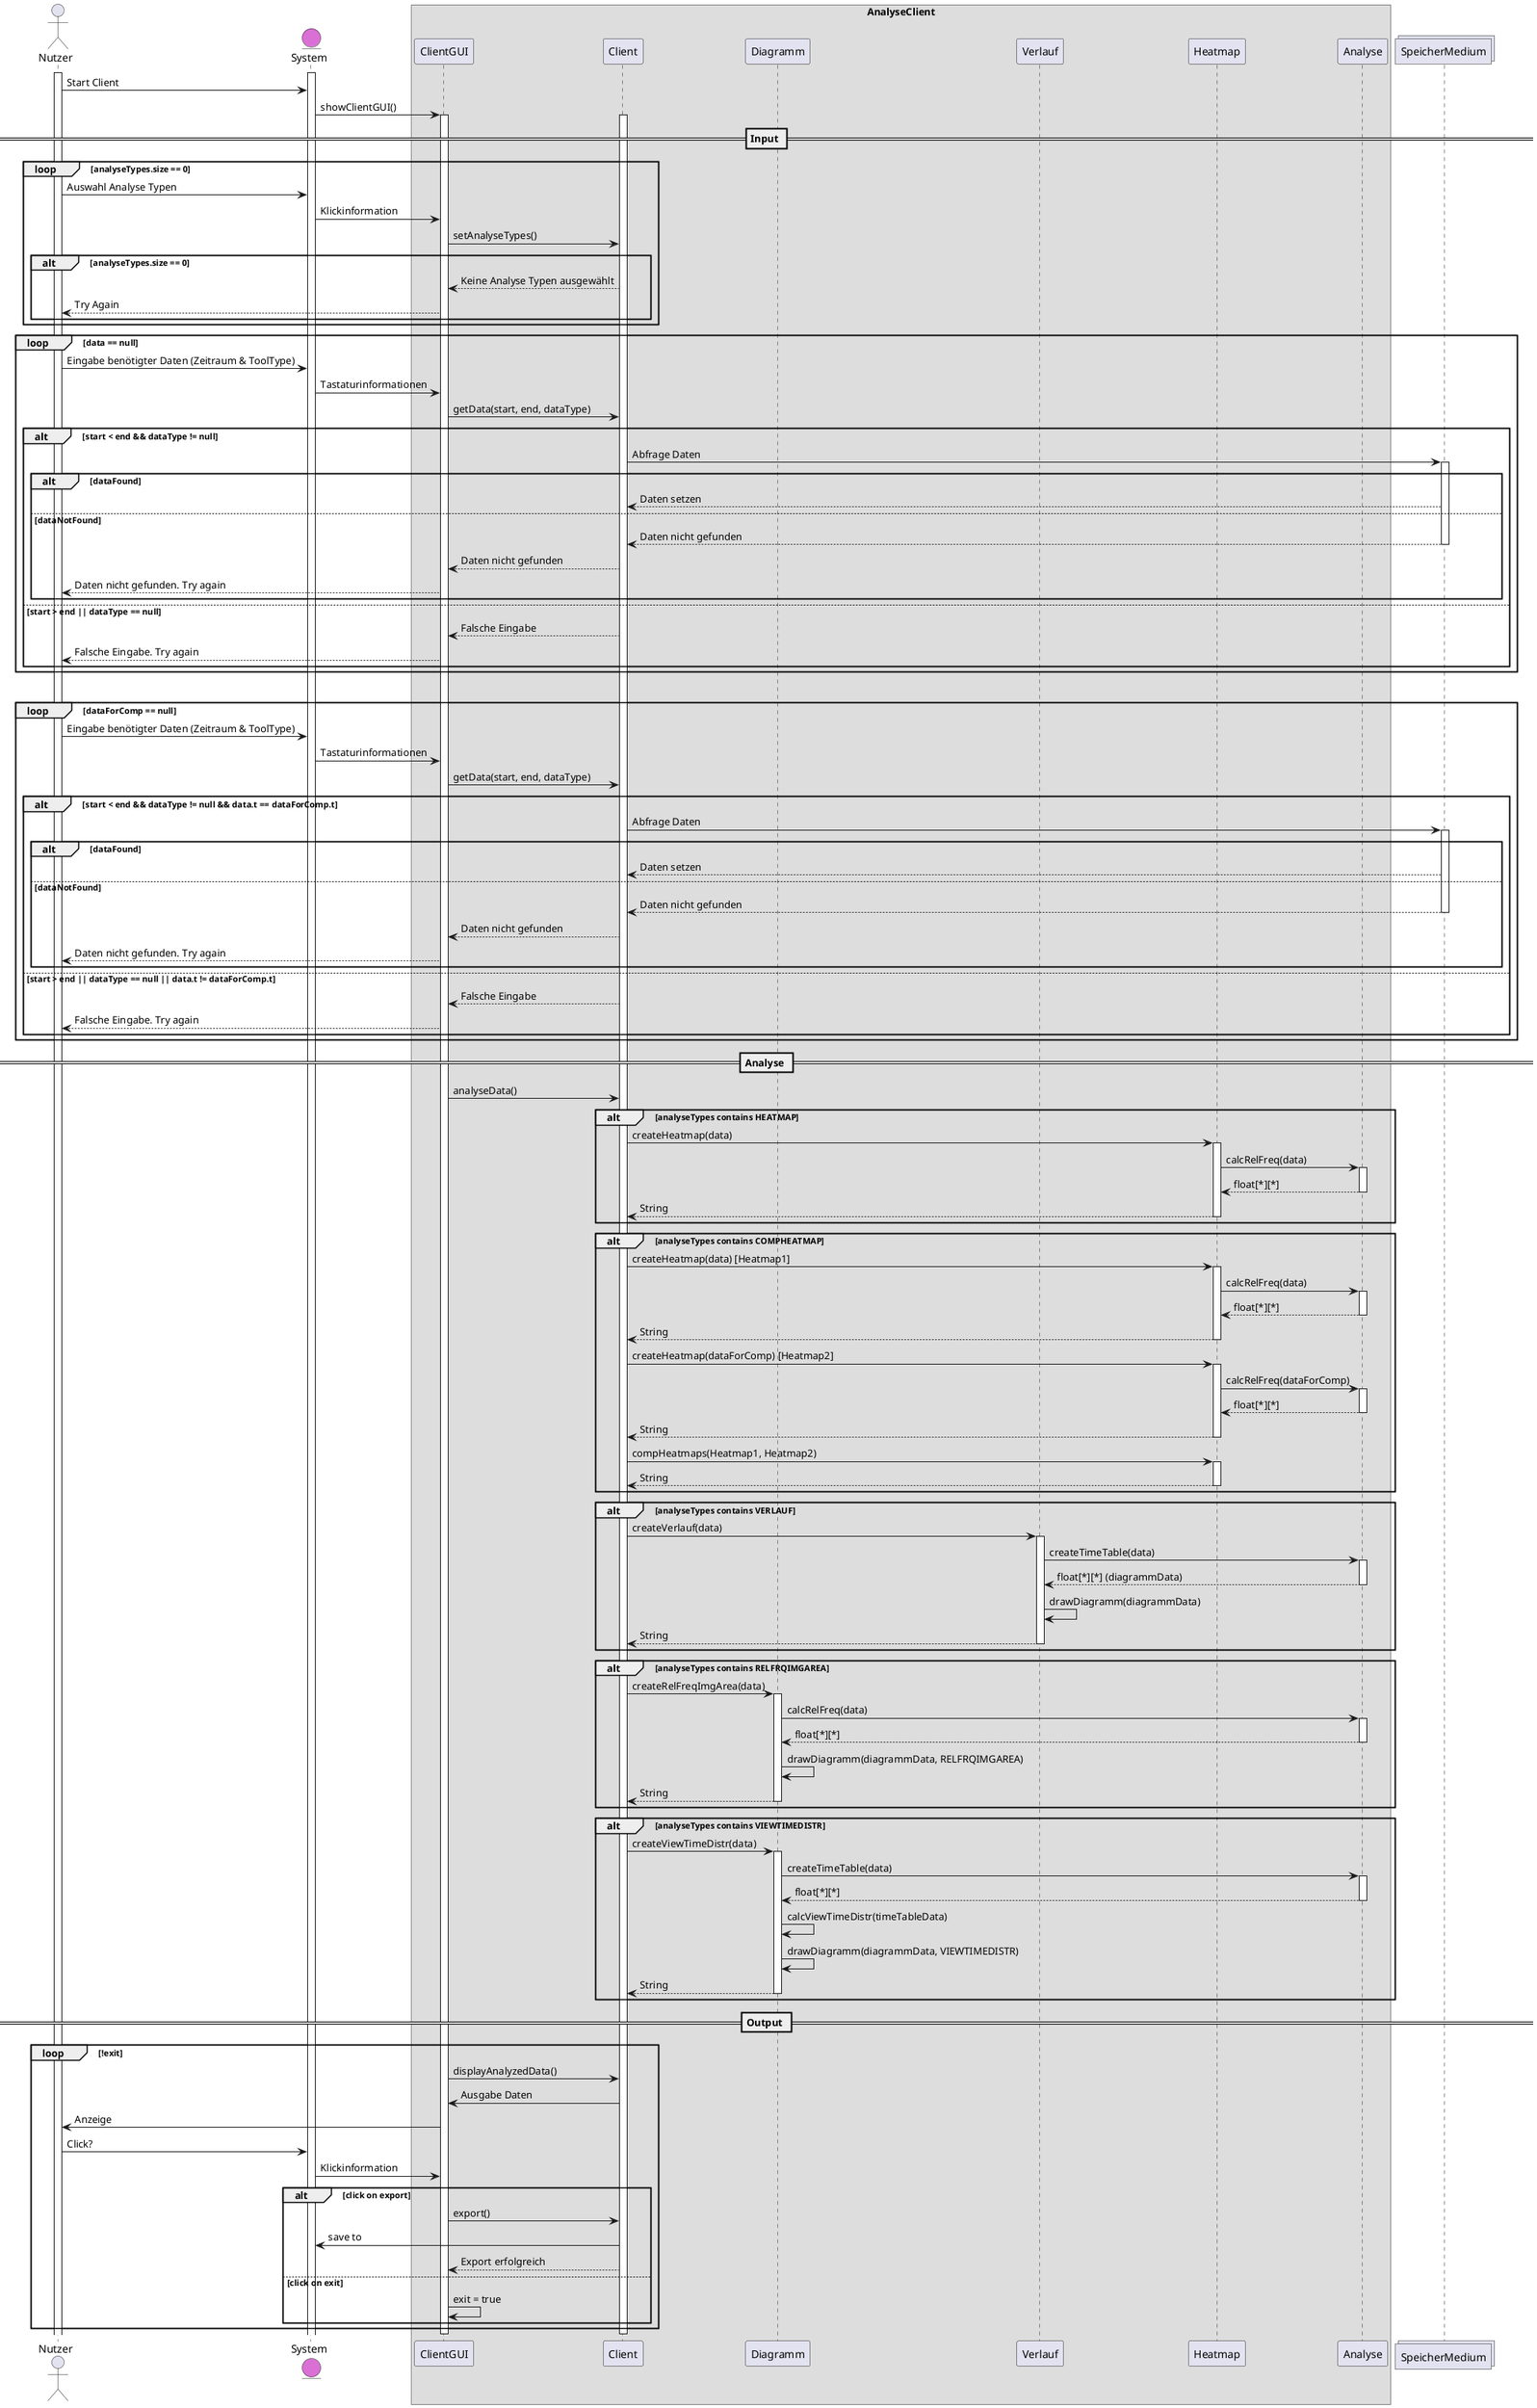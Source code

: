 @startuml Datenanalyse Client

actor       Nutzer          as n
entity      System          as s    #DA70D5

box AnalyseClient
participant ClientGUI       as cg
participant Client          as c
participant Diagramm        as d
participant Verlauf         as v
participant Heatmap         as h
participant Analyse         as a
end box

collections SpeicherMedium  as sm

activate n
activate s

n -> s: Start Client
s -> cg: showClientGUI()
activate cg
activate c

== Input ==
loop analyseTypes.size == 0
    n -> s: Auswahl Analyse Typen
    s -> cg: Klickinformation
    cg -> c: setAnalyseTypes()
    alt analyseTypes.size == 0
        c --> cg: Keine Analyse Typen ausgewählt
        cg --> n: Try Again
    end
end

loop data == null
    n -> s: Eingabe benötigter Daten (Zeitraum & ToolType)
    s -> cg: Tastaturinformationen
    cg -> c: getData(start, end, dataType)
    alt start < end && dataType != null
        c -> sm: Abfrage Daten
        activate sm
        alt dataFound
            sm --> c: Daten setzen
        else dataNotFound
            sm --> c: Daten nicht gefunden
            deactivate sm
            c --> cg: Daten nicht gefunden
            cg --> n: Daten nicht gefunden. Try again
        end
    else start > end || dataType == null
        c --> cg: Falsche Eingabe
        cg --> n: Falsche Eingabe. Try again
    end
end

alt analyseTypes contains COMPHEATMAP
    loop dataForComp == null
    n -> s: Eingabe benötigter Daten (Zeitraum & ToolType)
    s -> cg: Tastaturinformationen
    cg -> c: getData(start, end, dataType)
    alt start < end && dataType != null && data.t == dataForComp.t
        c -> sm: Abfrage Daten
        activate sm
        alt dataFound
            sm --> c: Daten setzen
        else dataNotFound
            sm --> c: Daten nicht gefunden
            deactivate sm
            c --> cg: Daten nicht gefunden
            cg --> n: Daten nicht gefunden. Try again
        end
    else start > end || dataType == null || data.t != dataForComp.t
        c --> cg: Falsche Eingabe
        cg --> n: Falsche Eingabe. Try again
    end
end

== Analyse ==
cg -> c: analyseData()
alt analyseTypes contains HEATMAP
    c -> h: createHeatmap(data)
    activate h
    h -> a: calcRelFreq(data)
    activate a
    a --> h: float[*][*]
    deactivate a
    h --> c: String
    deactivate h
end
alt analyseTypes contains COMPHEATMAP
    c -> h: createHeatmap(data) [Heatmap1]
    activate h
    h -> a: calcRelFreq(data)
    activate a
    a --> h: float[*][*]
    deactivate a
    h --> c: String
    deactivate h
    c -> h: createHeatmap(dataForComp) [Heatmap2]
    activate h
    h -> a: calcRelFreq(dataForComp)
    activate a
    a --> h: float[*][*]
    deactivate a
    h --> c: String
    deactivate h
    c -> h: compHeatmaps(Heatmap1, Heatmap2)
    activate h
    h --> c: String
    deactivate h
end
alt analyseTypes contains VERLAUF
    c -> v: createVerlauf(data)
    activate v
    v -> a: createTimeTable(data)
    activate a
    a --> v: float[*][*] (diagrammData)
    deactivate a
    v -> v: drawDiagramm(diagrammData)
    v --> c: String
    deactivate v
end
alt analyseTypes contains RELFRQIMGAREA
    c -> d: createRelFreqImgArea(data)
    activate d
    d -> a: calcRelFreq(data)
    activate a
    a --> d: float[*][*]
    deactivate a
    d -> d: drawDiagramm(diagrammData, RELFRQIMGAREA)
    d --> c: String
    deactivate d
end
alt analyseTypes contains VIEWTIMEDISTR
    c -> d: createViewTimeDistr(data)
    activate d
    d -> a: createTimeTable(data)
    activate a
    a --> d: float[*][*]
    deactivate a
    d -> d: calcViewTimeDistr(timeTableData)
    d -> d: drawDiagramm(diagrammData, VIEWTIMEDISTR)
    d --> c: String
    deactivate d
end

== Output ==
loop !exit
    cg -> c: displayAnalyzedData()
    c -> cg: Ausgabe Daten
    cg -> n: Anzeige
    n -> s: Click?
    s -> cg: Klickinformation
    alt click on export
        cg -> c: export()
        c -> s: save to
        c --> cg: Export erfolgreich
    else click on exit
        cg -> cg: exit = true
    end
    
end
deactivate  c
deactivate  cg

'wer es bis hier hin geschafft hat: good job
@enduml
